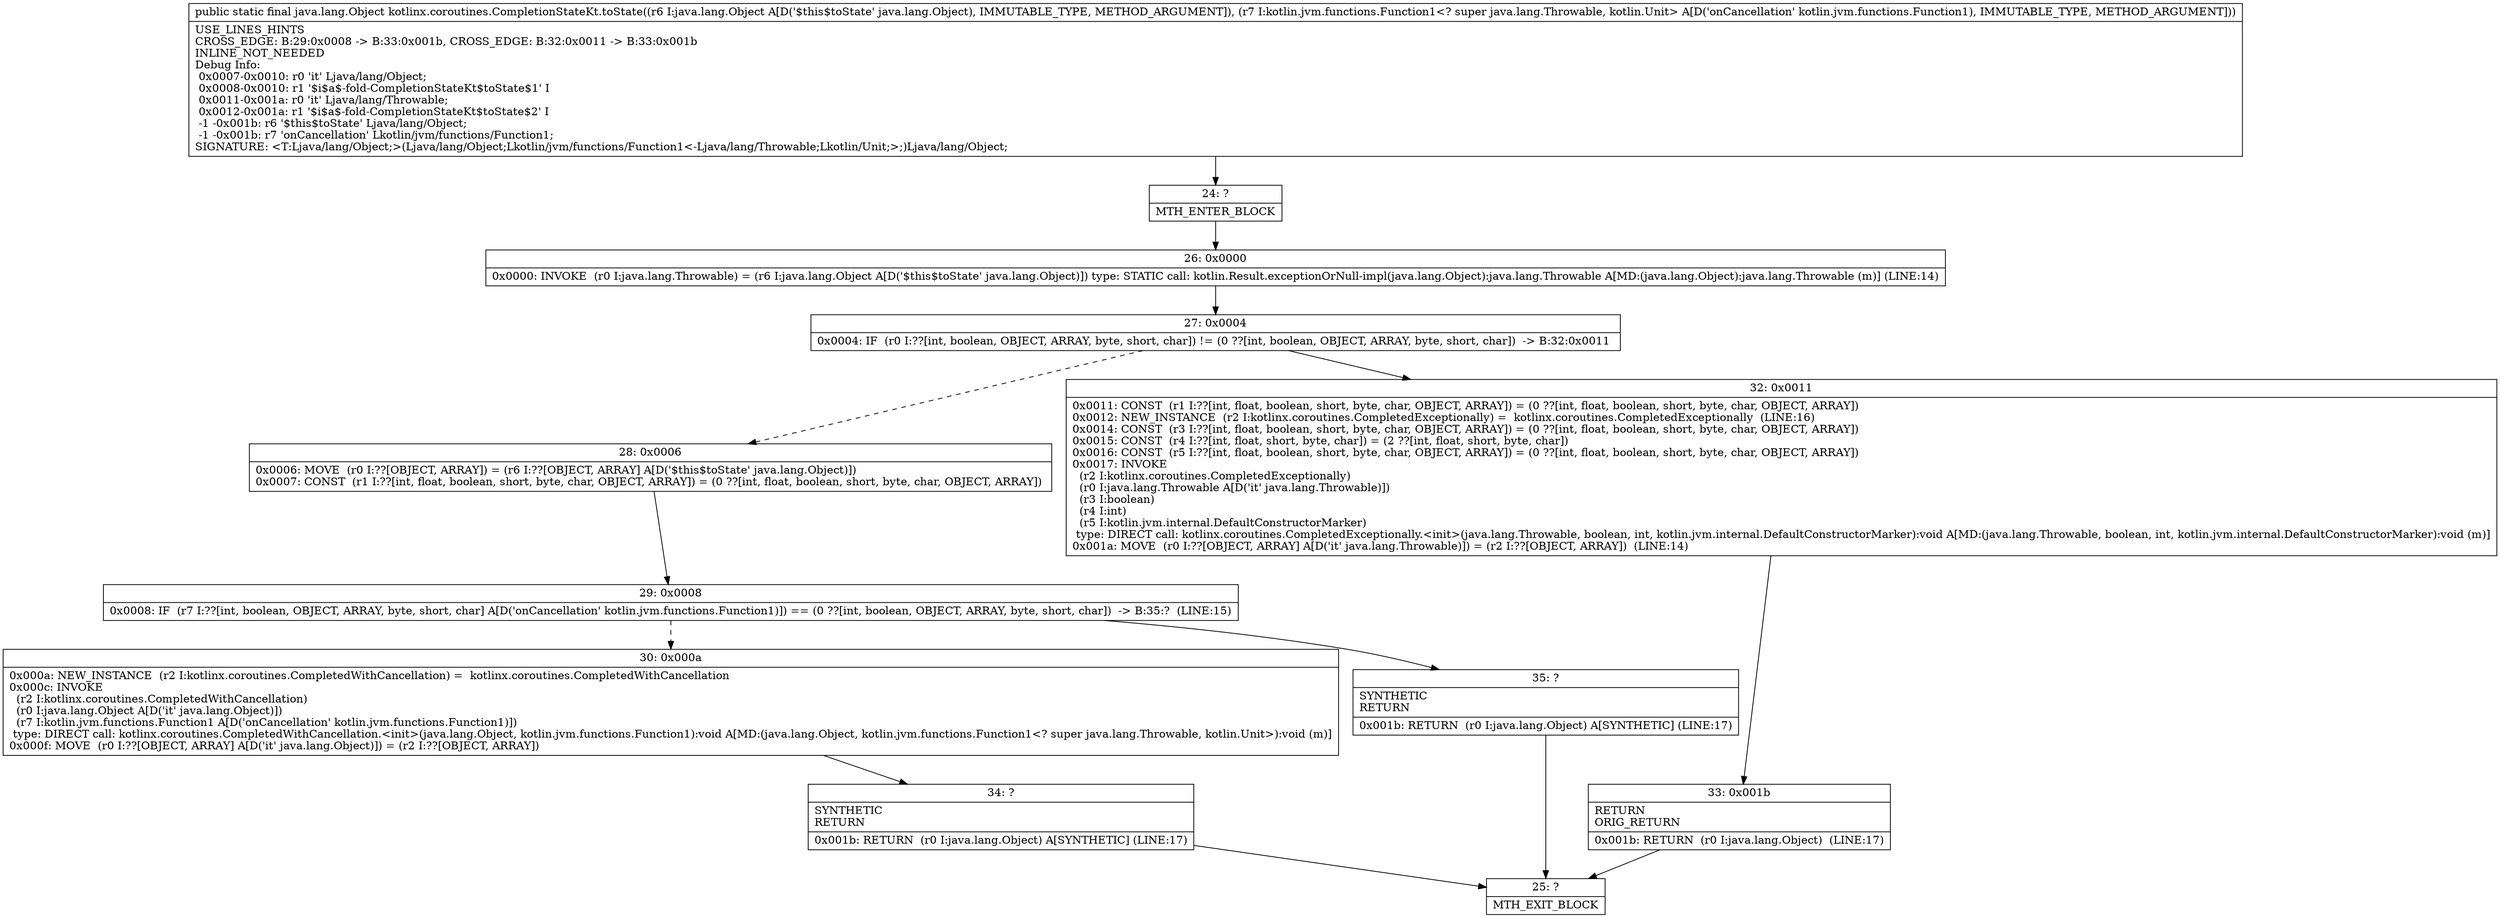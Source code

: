 digraph "CFG forkotlinx.coroutines.CompletionStateKt.toState(Ljava\/lang\/Object;Lkotlin\/jvm\/functions\/Function1;)Ljava\/lang\/Object;" {
Node_24 [shape=record,label="{24\:\ ?|MTH_ENTER_BLOCK\l}"];
Node_26 [shape=record,label="{26\:\ 0x0000|0x0000: INVOKE  (r0 I:java.lang.Throwable) = (r6 I:java.lang.Object A[D('$this$toState' java.lang.Object)]) type: STATIC call: kotlin.Result.exceptionOrNull\-impl(java.lang.Object):java.lang.Throwable A[MD:(java.lang.Object):java.lang.Throwable (m)] (LINE:14)\l}"];
Node_27 [shape=record,label="{27\:\ 0x0004|0x0004: IF  (r0 I:??[int, boolean, OBJECT, ARRAY, byte, short, char]) != (0 ??[int, boolean, OBJECT, ARRAY, byte, short, char])  \-\> B:32:0x0011 \l}"];
Node_28 [shape=record,label="{28\:\ 0x0006|0x0006: MOVE  (r0 I:??[OBJECT, ARRAY]) = (r6 I:??[OBJECT, ARRAY] A[D('$this$toState' java.lang.Object)]) \l0x0007: CONST  (r1 I:??[int, float, boolean, short, byte, char, OBJECT, ARRAY]) = (0 ??[int, float, boolean, short, byte, char, OBJECT, ARRAY]) \l}"];
Node_29 [shape=record,label="{29\:\ 0x0008|0x0008: IF  (r7 I:??[int, boolean, OBJECT, ARRAY, byte, short, char] A[D('onCancellation' kotlin.jvm.functions.Function1)]) == (0 ??[int, boolean, OBJECT, ARRAY, byte, short, char])  \-\> B:35:?  (LINE:15)\l}"];
Node_30 [shape=record,label="{30\:\ 0x000a|0x000a: NEW_INSTANCE  (r2 I:kotlinx.coroutines.CompletedWithCancellation) =  kotlinx.coroutines.CompletedWithCancellation \l0x000c: INVOKE  \l  (r2 I:kotlinx.coroutines.CompletedWithCancellation)\l  (r0 I:java.lang.Object A[D('it' java.lang.Object)])\l  (r7 I:kotlin.jvm.functions.Function1 A[D('onCancellation' kotlin.jvm.functions.Function1)])\l type: DIRECT call: kotlinx.coroutines.CompletedWithCancellation.\<init\>(java.lang.Object, kotlin.jvm.functions.Function1):void A[MD:(java.lang.Object, kotlin.jvm.functions.Function1\<? super java.lang.Throwable, kotlin.Unit\>):void (m)]\l0x000f: MOVE  (r0 I:??[OBJECT, ARRAY] A[D('it' java.lang.Object)]) = (r2 I:??[OBJECT, ARRAY]) \l}"];
Node_34 [shape=record,label="{34\:\ ?|SYNTHETIC\lRETURN\l|0x001b: RETURN  (r0 I:java.lang.Object) A[SYNTHETIC] (LINE:17)\l}"];
Node_25 [shape=record,label="{25\:\ ?|MTH_EXIT_BLOCK\l}"];
Node_35 [shape=record,label="{35\:\ ?|SYNTHETIC\lRETURN\l|0x001b: RETURN  (r0 I:java.lang.Object) A[SYNTHETIC] (LINE:17)\l}"];
Node_32 [shape=record,label="{32\:\ 0x0011|0x0011: CONST  (r1 I:??[int, float, boolean, short, byte, char, OBJECT, ARRAY]) = (0 ??[int, float, boolean, short, byte, char, OBJECT, ARRAY]) \l0x0012: NEW_INSTANCE  (r2 I:kotlinx.coroutines.CompletedExceptionally) =  kotlinx.coroutines.CompletedExceptionally  (LINE:16)\l0x0014: CONST  (r3 I:??[int, float, boolean, short, byte, char, OBJECT, ARRAY]) = (0 ??[int, float, boolean, short, byte, char, OBJECT, ARRAY]) \l0x0015: CONST  (r4 I:??[int, float, short, byte, char]) = (2 ??[int, float, short, byte, char]) \l0x0016: CONST  (r5 I:??[int, float, boolean, short, byte, char, OBJECT, ARRAY]) = (0 ??[int, float, boolean, short, byte, char, OBJECT, ARRAY]) \l0x0017: INVOKE  \l  (r2 I:kotlinx.coroutines.CompletedExceptionally)\l  (r0 I:java.lang.Throwable A[D('it' java.lang.Throwable)])\l  (r3 I:boolean)\l  (r4 I:int)\l  (r5 I:kotlin.jvm.internal.DefaultConstructorMarker)\l type: DIRECT call: kotlinx.coroutines.CompletedExceptionally.\<init\>(java.lang.Throwable, boolean, int, kotlin.jvm.internal.DefaultConstructorMarker):void A[MD:(java.lang.Throwable, boolean, int, kotlin.jvm.internal.DefaultConstructorMarker):void (m)]\l0x001a: MOVE  (r0 I:??[OBJECT, ARRAY] A[D('it' java.lang.Throwable)]) = (r2 I:??[OBJECT, ARRAY])  (LINE:14)\l}"];
Node_33 [shape=record,label="{33\:\ 0x001b|RETURN\lORIG_RETURN\l|0x001b: RETURN  (r0 I:java.lang.Object)  (LINE:17)\l}"];
MethodNode[shape=record,label="{public static final java.lang.Object kotlinx.coroutines.CompletionStateKt.toState((r6 I:java.lang.Object A[D('$this$toState' java.lang.Object), IMMUTABLE_TYPE, METHOD_ARGUMENT]), (r7 I:kotlin.jvm.functions.Function1\<? super java.lang.Throwable, kotlin.Unit\> A[D('onCancellation' kotlin.jvm.functions.Function1), IMMUTABLE_TYPE, METHOD_ARGUMENT]))  | USE_LINES_HINTS\lCROSS_EDGE: B:29:0x0008 \-\> B:33:0x001b, CROSS_EDGE: B:32:0x0011 \-\> B:33:0x001b\lINLINE_NOT_NEEDED\lDebug Info:\l  0x0007\-0x0010: r0 'it' Ljava\/lang\/Object;\l  0x0008\-0x0010: r1 '$i$a$\-fold\-CompletionStateKt$toState$1' I\l  0x0011\-0x001a: r0 'it' Ljava\/lang\/Throwable;\l  0x0012\-0x001a: r1 '$i$a$\-fold\-CompletionStateKt$toState$2' I\l  \-1 \-0x001b: r6 '$this$toState' Ljava\/lang\/Object;\l  \-1 \-0x001b: r7 'onCancellation' Lkotlin\/jvm\/functions\/Function1;\lSIGNATURE: \<T:Ljava\/lang\/Object;\>(Ljava\/lang\/Object;Lkotlin\/jvm\/functions\/Function1\<\-Ljava\/lang\/Throwable;Lkotlin\/Unit;\>;)Ljava\/lang\/Object;\l}"];
MethodNode -> Node_24;Node_24 -> Node_26;
Node_26 -> Node_27;
Node_27 -> Node_28[style=dashed];
Node_27 -> Node_32;
Node_28 -> Node_29;
Node_29 -> Node_30[style=dashed];
Node_29 -> Node_35;
Node_30 -> Node_34;
Node_34 -> Node_25;
Node_35 -> Node_25;
Node_32 -> Node_33;
Node_33 -> Node_25;
}

